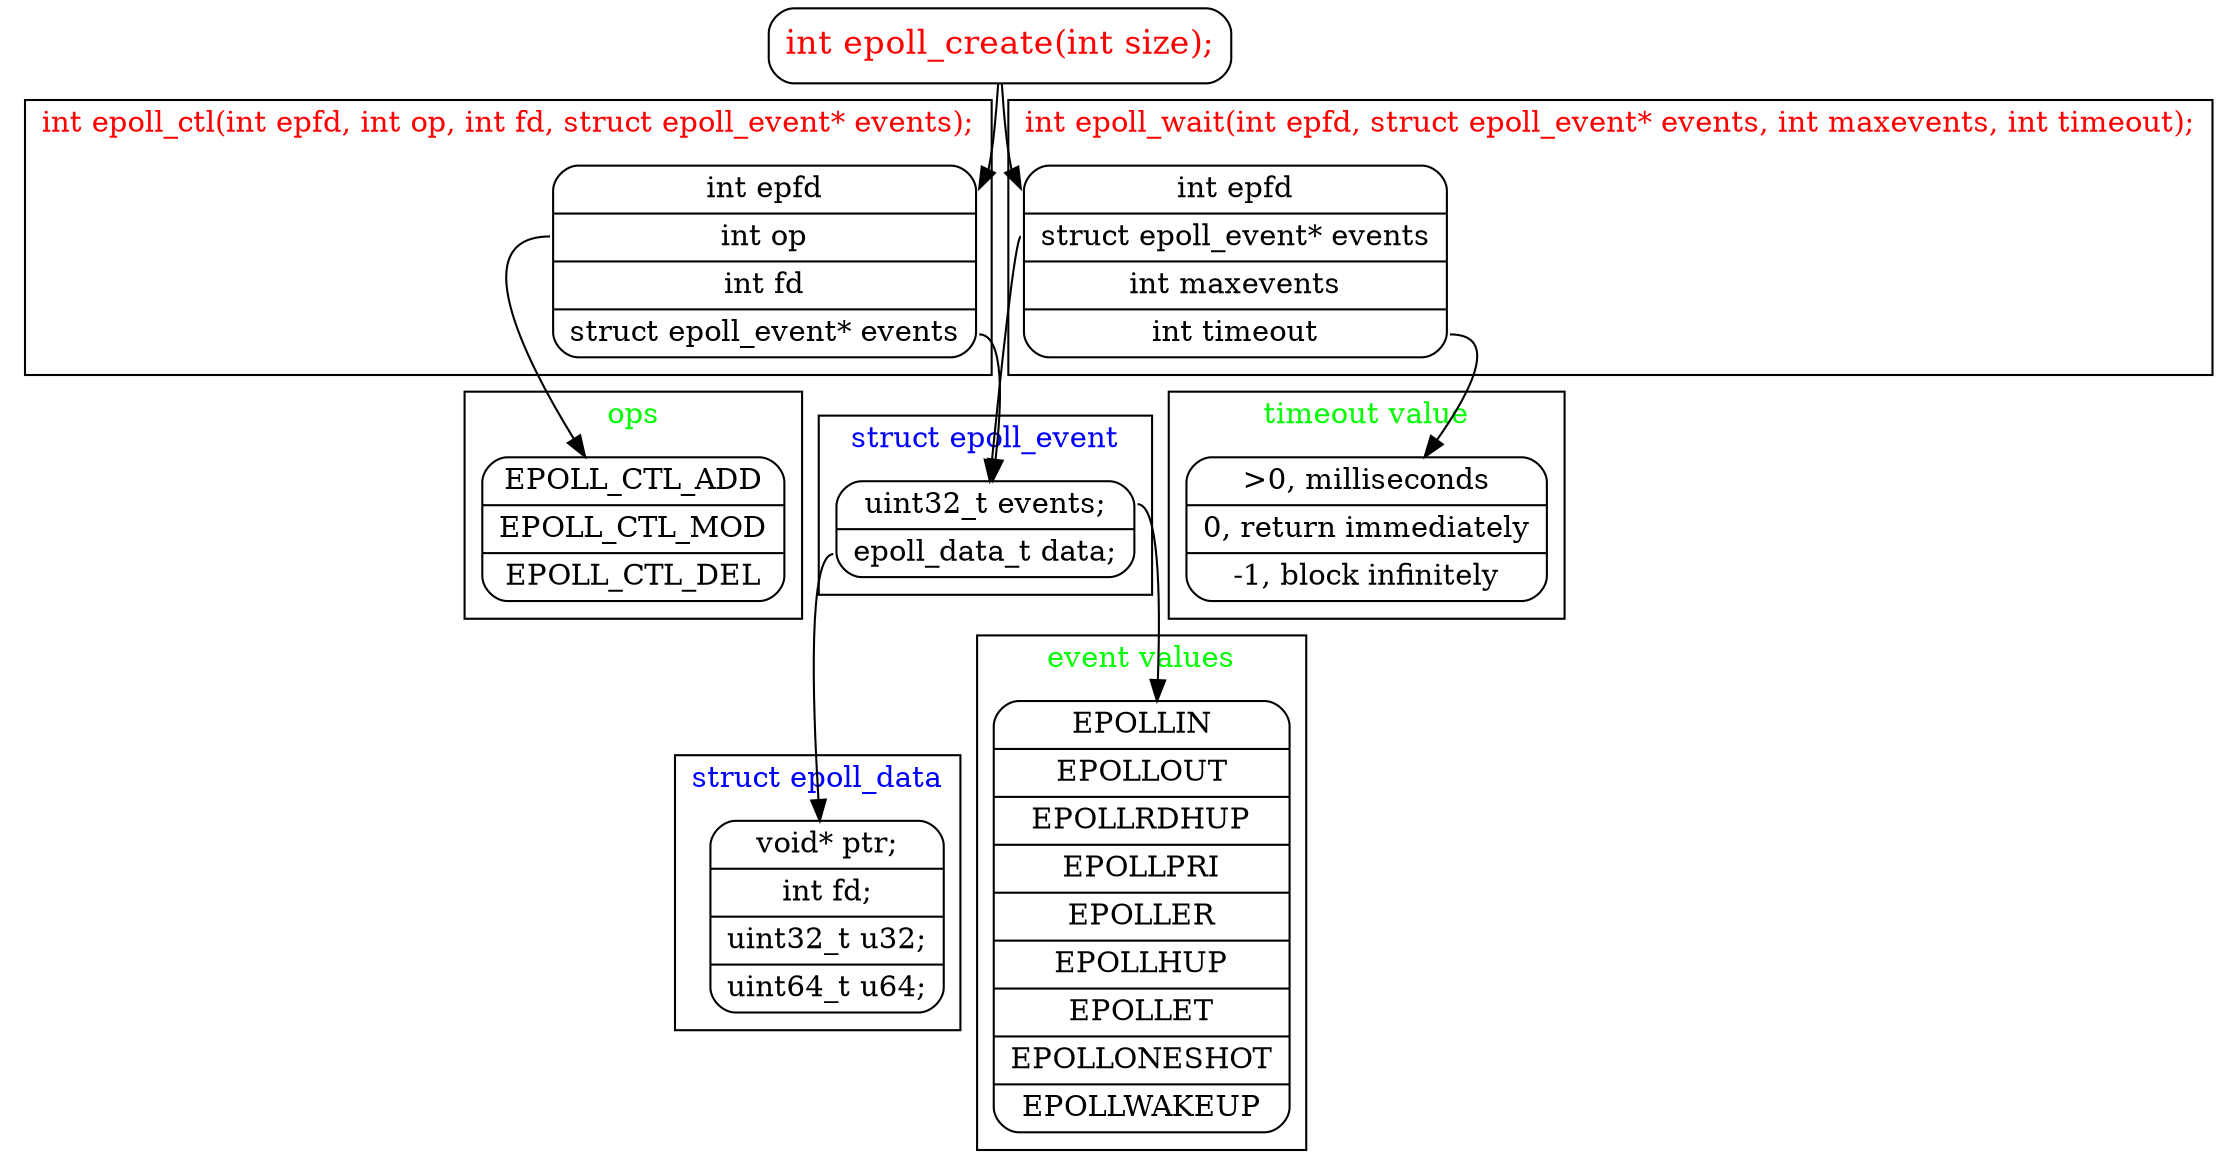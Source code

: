 digraph G {
    node [style=rounded, shape=record];

    create [shape=box,style=rounded, label="int epoll_create(int size);",
    fontsize=16, fontcolor=red];
/*
    ctl [label="int epoll_ctl(int epfd, int op, int fd, struct epoll_event* events);"];
    wait [label="int epoll_wait(int epfd, struct epoll_event* events, int maxevents, int timeout);"];
*/

    subgraph cluster_ctl {
        fontcolor=red
        node [shape=record];
        label="int epoll_ctl(int epfd, int op, int fd, struct epoll_event* events);"
        ctl_params [label="{<f0> int epfd|<f1> int op|int fd|<f2>struct
        epoll_event* events}"];
    }

    subgraph cluster_wait {
        node [shape=record];
        fontcolor=red
        label="int epoll_wait(int epfd, struct epoll_event* events, int maxevents, int timeout);";
        wait_params [label="{<f0> int epfd|<f1> struct epoll_event* events|int
        maxevents|<f3> int timeout}"];
    }

    subgraph cluster_event {
        label="struct epoll_event"
        fontcolor=blue
        node [shape=record];
        struct_event [label="{<f0> uint32_t events;|<f1> epoll_data_t data;}"];
    }
    subgraph cluster_data {
        label="struct epoll_data"
        fontcolor=blue
        node [shape=record];
        struct_data [label="{void* ptr;|int fd;|uint32_t u32;|uint64_t u64;}"];
    }

    subgraph cluster_events {
        label="event values"
        fontcolor=green
        node [shape=record];
        evs
        [label="{EPOLLIN|EPOLLOUT|EPOLLRDHUP|EPOLLPRI|EPOLLER|EPOLLHUP|EPOLLET|EPOLLONESHOT|EPOLLWAKEUP}"];
    }

    subgraph cluster_ops {
        label="ops"
        fontcolor=green
        node [shape=record];
        ops [label="{EPOLL_CTL_ADD|EPOLL_CTL_MOD|EPOLL_CTL_DEL}"];
    }
    subgraph cluster_timeout {
        label="timeout value"
        fontcolor=green
        node [shape=record];
        timeout [label="{\>0, milliseconds|0, return immediately|-1, block infinitely}"];
    }

    struct_event:f0 -> evs;
    struct_event:f1 -> struct_data;
    ctl_params:f1 -> ops;
    ctl_params:f2 -> struct_event;
    wait_params:f1 -> struct_event;
    wait_params:f3 -> timeout;
    create -> ctl_params:f0;
    create -> wait_params:f0;
}
